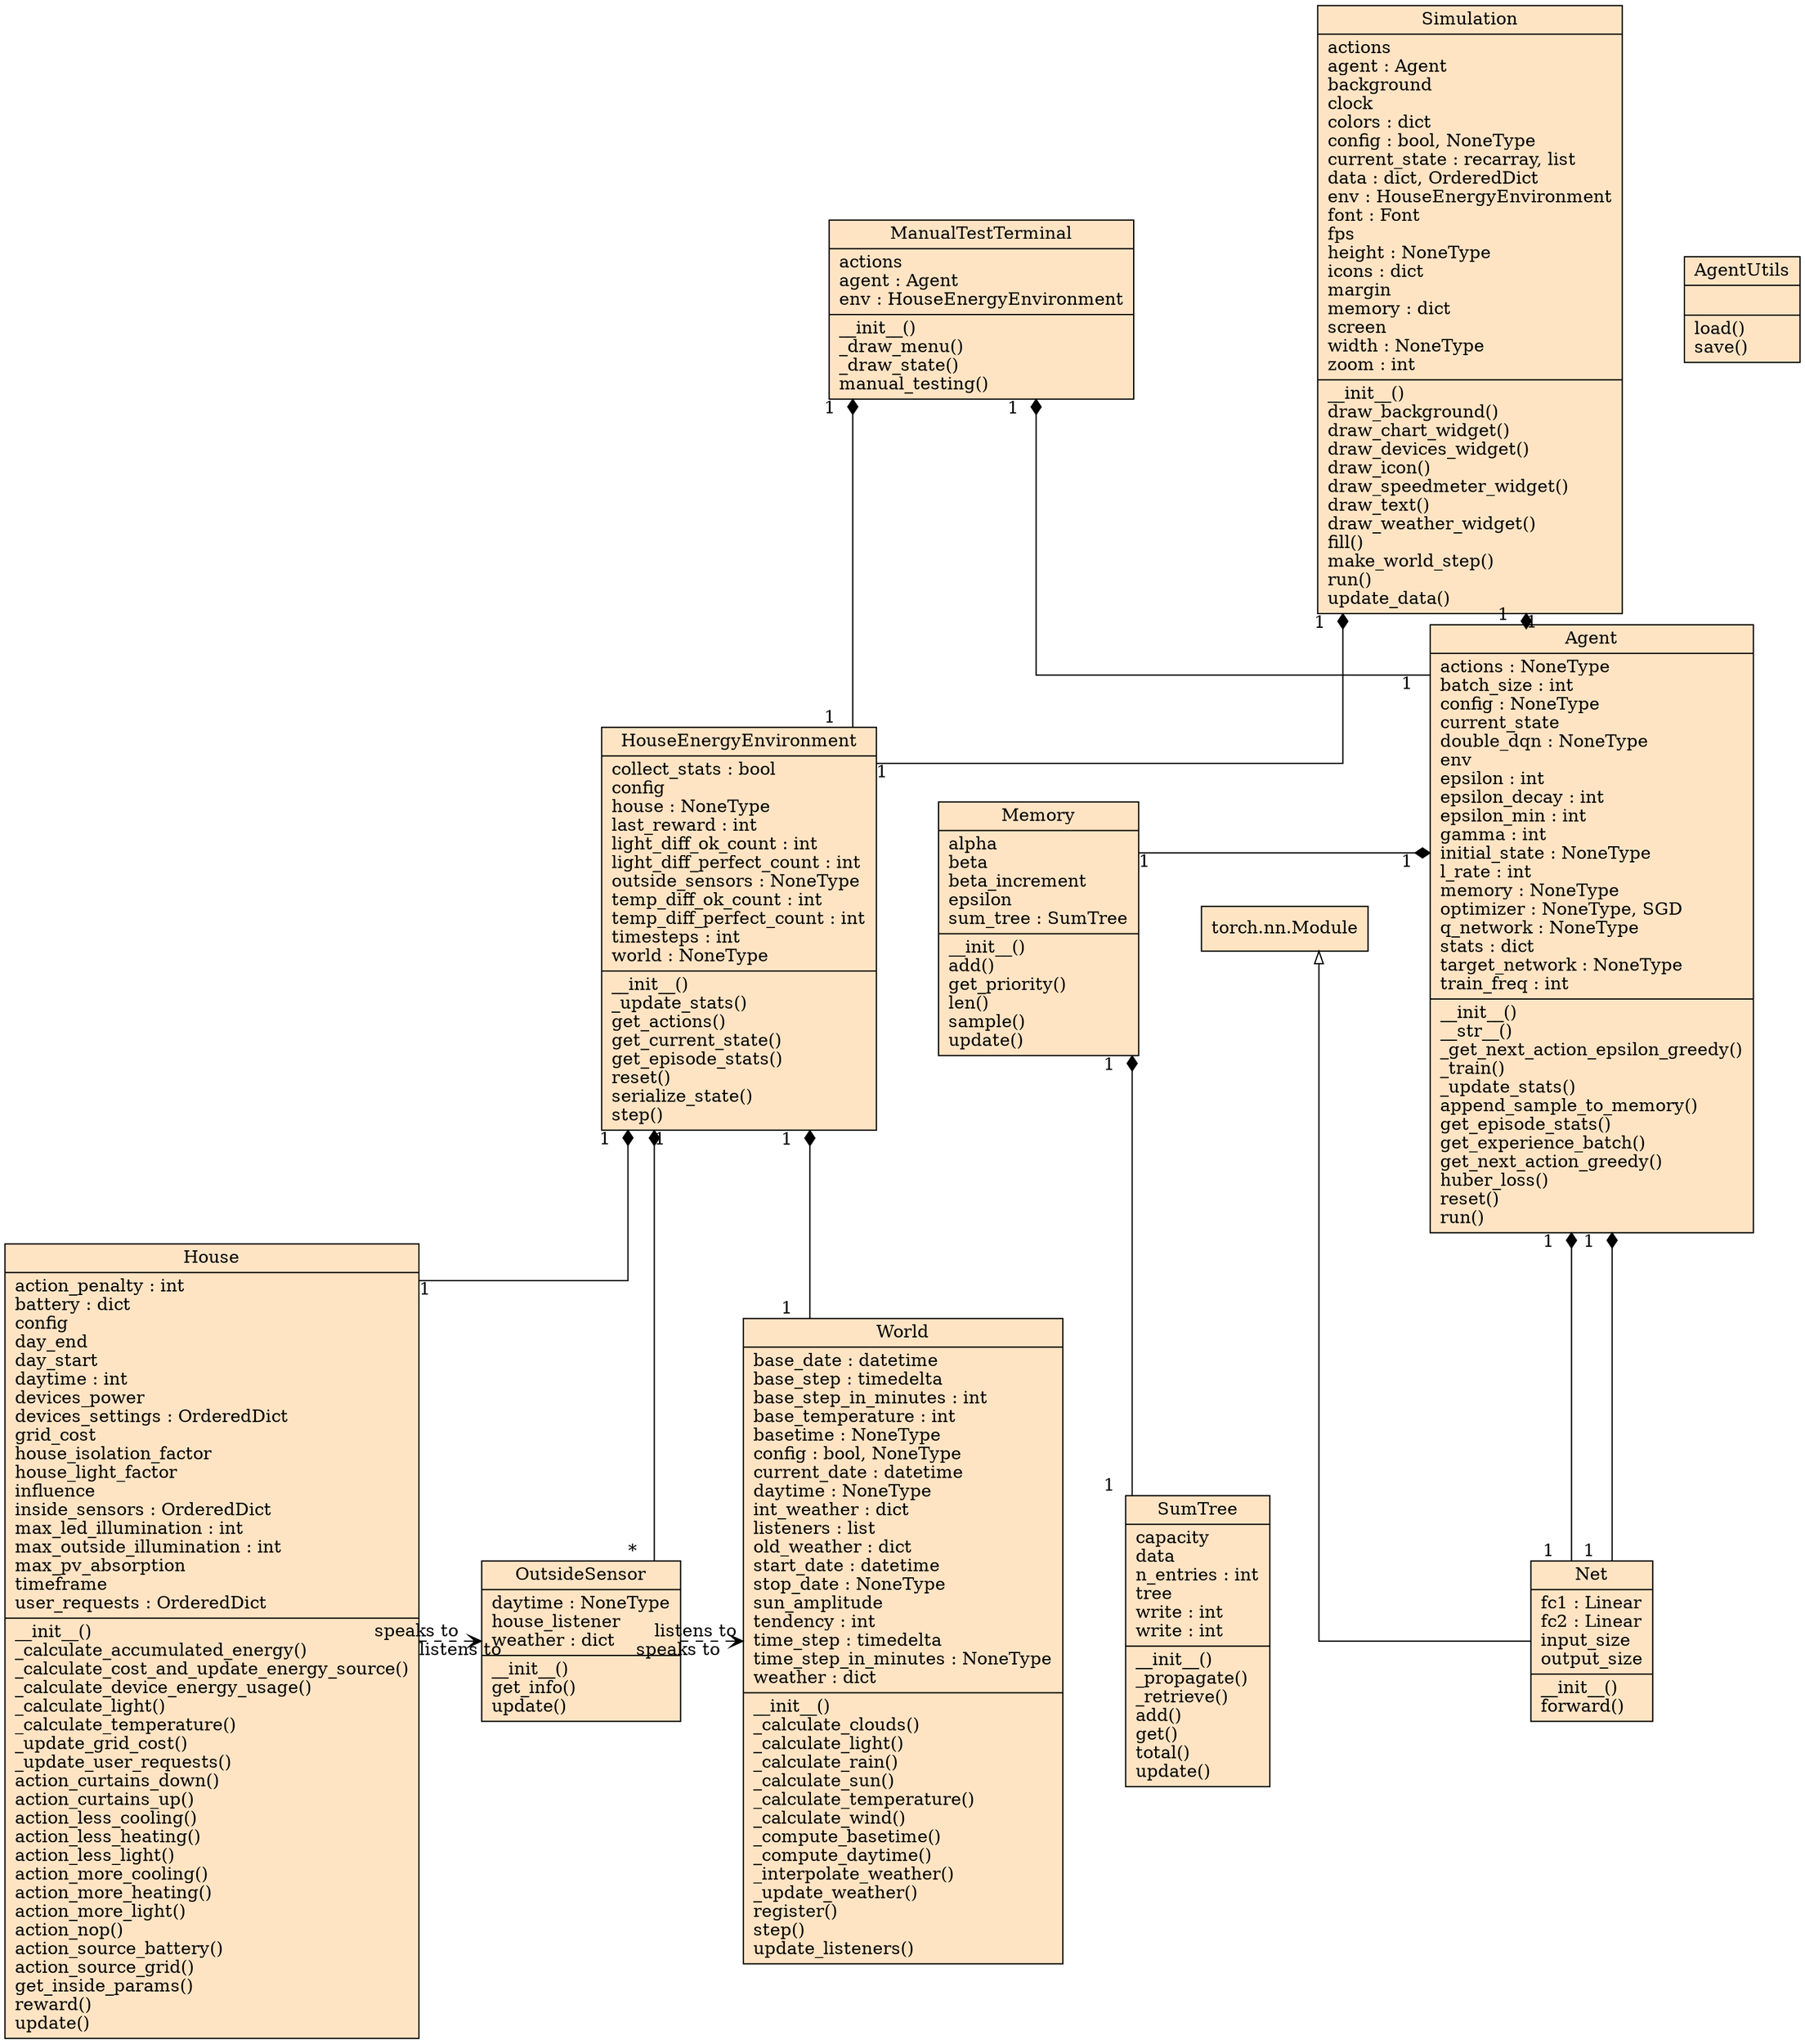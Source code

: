 digraph "classes_diagram" {
charset="utf-8"
rankdir=BT
splines = ortho
ranksep=0
nodesep=0.7

subgraph{
node [shape=box, style=filled ,fillcolor=bisque]

"0" [label="{Agent|actions : NoneType\lbatch_size : int\lconfig : NoneType\lcurrent_state\ldouble_dqn : NoneType\lenv\lepsilon : int\lepsilon_decay : int\lepsilon_min : int\lgamma : int\linitial_state : NoneType\ll_rate : int\lmemory : NoneType\loptimizer : NoneType, SGD\lq_network : NoneType\lstats : dict\ltarget_network : NoneType\ltrain_freq : int\l|__init__()\l__str__()\l_get_next_action_epsilon_greedy()\l_train()\l_update_stats()\lappend_sample_to_memory()\lget_episode_stats()\lget_experience_batch()\lget_next_action_greedy()\lhuber_loss()\lreset()\lrun()\l}", shape="record"];
"1" [label="{House|action_penalty : int\lbattery : dict\lconfig\lday_end\lday_start\ldaytime : int\ldevices_power\ldevices_settings : OrderedDict\lgrid_cost\lhouse_isolation_factor\lhouse_light_factor\linfluence\linside_sensors : OrderedDict\lmax_led_illumination : int\lmax_outside_illumination : int\lmax_pv_absorption\ltimeframe\luser_requests : OrderedDict\l|__init__()\l_calculate_accumulated_energy()\l_calculate_cost_and_update_energy_source()\l_calculate_device_energy_usage()\l_calculate_light()\l_calculate_temperature()\l_update_grid_cost()\l_update_user_requests()\laction_curtains_down()\laction_curtains_up()\laction_less_cooling()\laction_less_heating()\laction_less_light()\laction_more_cooling()\laction_more_heating()\laction_more_light()\laction_nop()\laction_source_battery()\laction_source_grid()\lget_inside_params()\lreward()\lupdate()\l}", shape="record"];
"2" [label="{HouseEnergyEnvironment|collect_stats : bool\lconfig\lhouse : NoneType\llast_reward : int\llight_diff_ok_count : int\llight_diff_perfect_count : int\loutside_sensors : NoneType\ltemp_diff_ok_count : int\ltemp_diff_perfect_count : int\ltimesteps : int\lworld : NoneType\l|__init__()\l_update_stats()\lget_actions()\lget_current_state()\lget_episode_stats()\lreset()\lserialize_state()\lstep()\l}", shape="record"];
"3" [label="{ManualTestTerminal|actions\lagent : Agent\lenv : HouseEnergyEnvironment\l|__init__()\l_draw_menu()\l_draw_state()\lmanual_testing()\l}", shape="record"];
"4" [label="{Memory|alpha\lbeta\lbeta_increment\lepsilon\lsum_tree : SumTree\l|__init__()\ladd()\lget_priority()\llen()\lsample()\lupdate()\l}", shape="record"];
"5" [label="{Net|fc1 : Linear\lfc2 : Linear\linput_size\loutput_size\l|__init__()\lforward()\l}", shape="record"];
"6" [label="{OutsideSensor|daytime : NoneType\lhouse_listener\lweather : dict\l|__init__()\lget_info()\lupdate()\l}", shape="record"];
"7" [label="{World|base_date : datetime\lbase_step : timedelta\lbase_step_in_minutes : int\lbase_temperature : int\lbasetime : NoneType\lconfig : bool, NoneType\lcurrent_date : datetime\ldaytime : NoneType\lint_weather : dict\llisteners : list\lold_weather : dict\lstart_date : datetime\lstop_date : NoneType\lsun_amplitude\ltendency : int\ltime_step : timedelta\ltime_step_in_minutes : NoneType\lweather : dict\l|__init__()\l_calculate_clouds()\l_calculate_light()\l_calculate_rain()\l_calculate_sun()\l_calculate_temperature()\l_calculate_wind()\l_compute_basetime()\l_compute_daytime()\l_interpolate_weather()\l_update_weather()\lregister()\lstep()\lupdate_listeners()\l}", shape="record"];
"8" [label="{SumTree|capacity\ldata\ln_entries : int\ltree\lwrite : int\lwrite : int\l|__init__()\l_propagate()\l_retrieve()\ladd()\lget()\ltotal()\lupdate()\l}", shape="record"];
"9" [label="{torch.nn.Module}", shape="record"];

"10" [label="{Simulation|actions\lagent : Agent\lbackground\lclock\lcolors : dict\lconfig : bool, NoneType\lcurrent_state : recarray, list\ldata : dict, OrderedDict\lenv : HouseEnergyEnvironment\lfont : Font\lfps\lheight : NoneType\licons : dict\lmargin\lmemory : dict\lscreen\lwidth : NoneType\lzoom : int\l|__init__()\ldraw_background()\ldraw_chart_widget()\ldraw_devices_widget()\ldraw_icon()\ldraw_speedmeter_widget()\ldraw_text()\ldraw_weather_widget()\lfill()\lmake_world_step()\lrun()\lupdate_data()\l}", shape="record"];
"12" [label="{AgentUtils|\l|load()\lsave()\l}", shape="record"];

"8" -> "4" [arrowhead = "diamond" , arrowtail="none", headlabel = "1   ", taillabel = "1   ", style="solid"];
"5" -> "9" [arrowhead = empty];

"4" -> "0" [arrowhead="diamond", arrowtail="none", headlabel = "1   ", taillabel = "1   ", style="solid"];
"5" -> "0" [arrowhead="diamond", arrowtail="none", headlabel = "1   ", taillabel = "1   ", style="solid"];
"5" -> "0" [arrowhead="diamond", arrowtail="none", headlabel = "1   ", taillabel = "1   ", style="solid"];
    
"1" -> "2" [arrowhead = diamond, headlabel = "1   ", taillabel = "1   "];
"6" -> "2" [arrowhead = diamond, headlabel = "1   ", taillabel = "*   "];
"7" -> "2" [arrowhead = diamond, headlabel = "1   ", taillabel = "1   "];
    
"1" -> "6" [arrowhead = vee, headlabel = "speaks to    " , taillabel = "listens to    ", style = "dashed"];
"6" -> "7" [arrowhead = vee, headlabel = "speaks to    " , taillabel = "listens to    ", style = "dashed"];

"0" -> "10" [arrowhead="diamond", arrowtail="none", headlabel = "1   ", taillabel = "1   ", style="solid"];
"2" -> "10" [arrowhead="diamond", arrowtail="none", headlabel = "1   ", taillabel = "1   ", style="solid"];


"0" -> "3" [arrowhead="diamond", arrowtail="none", headlabel = "1   ", taillabel = "1   ", style="solid"];
"2" -> "3" [arrowhead="diamond", arrowtail="none", headlabel = "1   ", taillabel = "1   ", style="solid"];


{rank = same; 12; 3 }
{rank = same; 1; 7; 6; }
{rank = same; 4; 0; }

}
}
